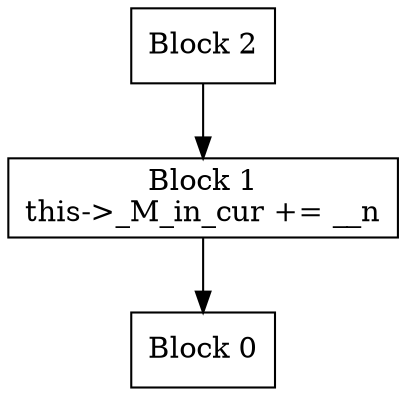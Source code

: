 digraph CFG {
  node [shape=box];
  0 [label="Block 0\n"];
  1 [label="Block 1\nthis->_M_in_cur += __n\n"];
  2 [label="Block 2\n"];
  1 -> 0;
  2 -> 1;
}
